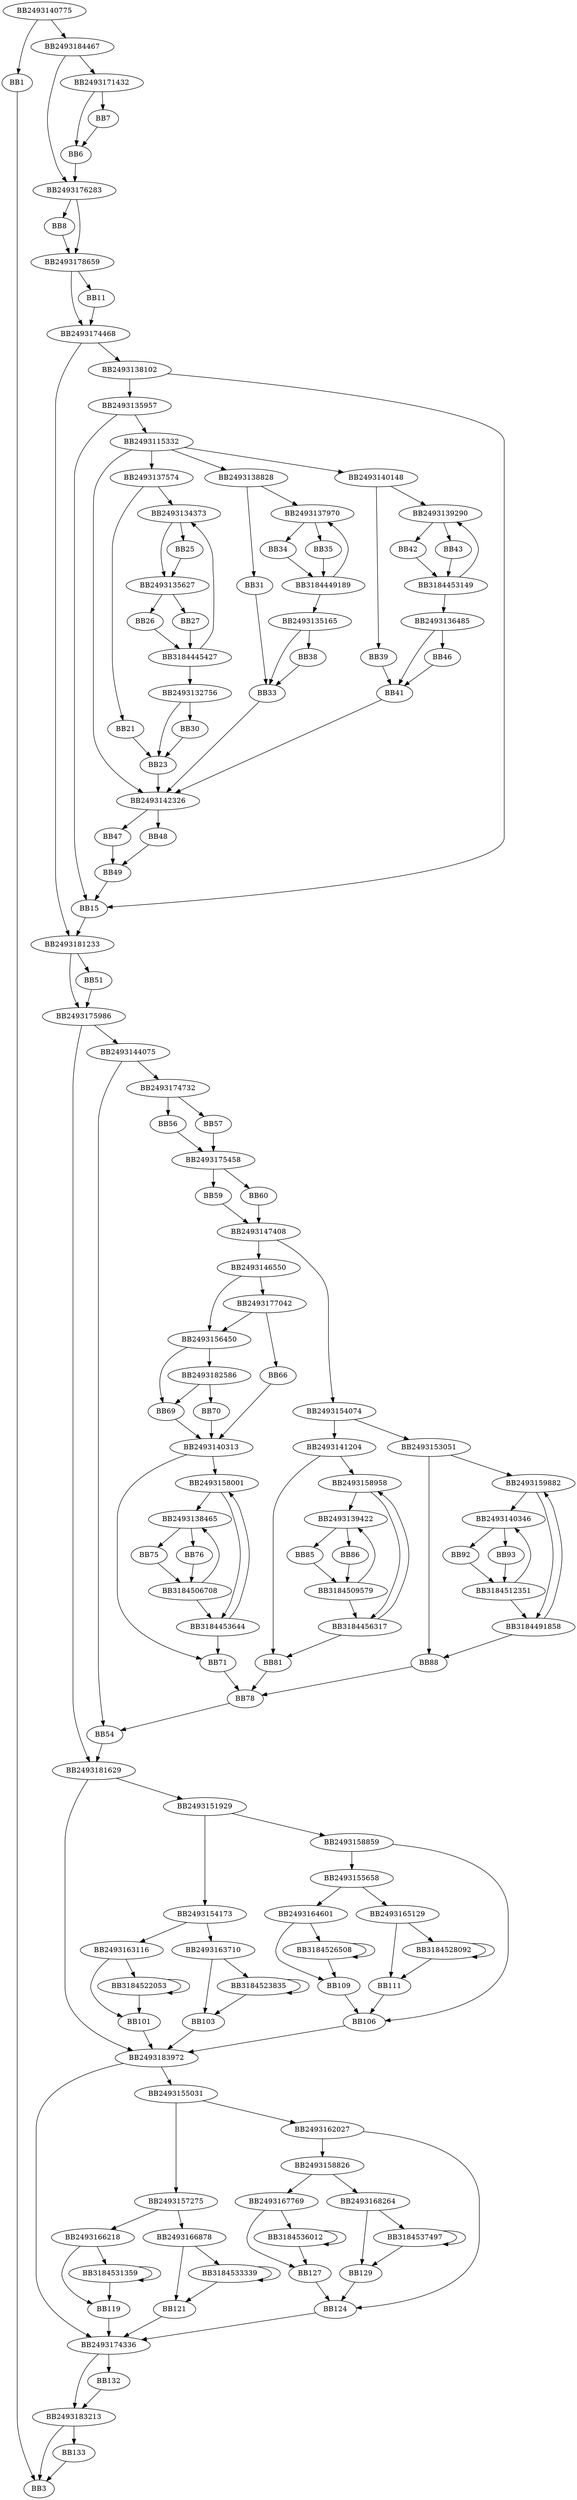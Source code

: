 digraph G{
	BB2493140775->BB1;
	BB2493140775->BB2493184467;
	BB1->BB3;
	BB2493184467->BB2493176283;
	BB2493184467->BB2493171432;
	BB2493171432->BB6;
	BB2493171432->BB7;
	BB7->BB6;
	BB6->BB2493176283;
	BB2493176283->BB8;
	BB2493176283->BB2493178659;
	BB8->BB2493178659;
	BB2493178659->BB2493174468;
	BB2493178659->BB11;
	BB11->BB2493174468;
	BB2493174468->BB2493181233;
	BB2493174468->BB2493138102;
	BB2493138102->BB2493135957;
	BB2493138102->BB15;
	BB2493135957->BB2493115332;
	BB2493135957->BB15;
	BB2493115332->BB2493142326;
	BB2493115332->BB2493137574;
	BB2493115332->BB2493138828;
	BB2493115332->BB2493140148;
	BB2493137574->BB21;
	BB2493137574->BB2493134373;
	BB21->BB23;
	BB2493134373->BB2493135627;
	BB2493134373->BB25;
	BB25->BB2493135627;
	BB2493135627->BB26;
	BB2493135627->BB27;
	BB26->BB3184445427;
	BB27->BB3184445427;
	BB3184445427->BB2493132756;
	BB3184445427->BB2493134373;
	BB2493132756->BB23;
	BB2493132756->BB30;
	BB30->BB23;
	BB23->BB2493142326;
	BB2493138828->BB31;
	BB2493138828->BB2493137970;
	BB31->BB33;
	BB2493137970->BB34;
	BB2493137970->BB35;
	BB34->BB3184449189;
	BB35->BB3184449189;
	BB3184449189->BB2493135165;
	BB3184449189->BB2493137970;
	BB2493135165->BB33;
	BB2493135165->BB38;
	BB38->BB33;
	BB33->BB2493142326;
	BB2493140148->BB39;
	BB2493140148->BB2493139290;
	BB39->BB41;
	BB2493139290->BB42;
	BB2493139290->BB43;
	BB42->BB3184453149;
	BB43->BB3184453149;
	BB3184453149->BB2493136485;
	BB3184453149->BB2493139290;
	BB2493136485->BB41;
	BB2493136485->BB46;
	BB46->BB41;
	BB41->BB2493142326;
	BB2493142326->BB47;
	BB2493142326->BB48;
	BB47->BB49;
	BB48->BB49;
	BB49->BB15;
	BB15->BB2493181233;
	BB2493181233->BB2493175986;
	BB2493181233->BB51;
	BB51->BB2493175986;
	BB2493175986->BB2493181629;
	BB2493175986->BB2493144075;
	BB2493144075->BB54;
	BB2493144075->BB2493174732;
	BB2493174732->BB56;
	BB2493174732->BB57;
	BB57->BB2493175458;
	BB56->BB2493175458;
	BB2493175458->BB59;
	BB2493175458->BB60;
	BB59->BB2493147408;
	BB60->BB2493147408;
	BB2493147408->BB2493146550;
	BB2493147408->BB2493154074;
	BB2493146550->BB2493177042;
	BB2493146550->BB2493156450;
	BB2493177042->BB66;
	BB2493177042->BB2493156450;
	BB66->BB2493140313;
	BB2493156450->BB2493182586;
	BB2493156450->BB69;
	BB2493182586->BB70;
	BB2493182586->BB69;
	BB70->BB2493140313;
	BB69->BB2493140313;
	BB2493140313->BB71;
	BB2493140313->BB2493158001;
	BB2493158001->BB2493138465;
	BB2493158001->BB3184453644;
	BB2493138465->BB75;
	BB2493138465->BB76;
	BB75->BB3184506708;
	BB76->BB3184506708;
	BB3184506708->BB2493138465;
	BB3184506708->BB3184453644;
	BB3184453644->BB71;
	BB3184453644->BB2493158001;
	BB71->BB78;
	BB2493154074->BB2493141204;
	BB2493154074->BB2493153051;
	BB2493141204->BB81;
	BB2493141204->BB2493158958;
	BB2493158958->BB2493139422;
	BB2493158958->BB3184456317;
	BB2493139422->BB85;
	BB2493139422->BB86;
	BB85->BB3184509579;
	BB86->BB3184509579;
	BB3184509579->BB2493139422;
	BB3184509579->BB3184456317;
	BB3184456317->BB81;
	BB3184456317->BB2493158958;
	BB81->BB78;
	BB2493153051->BB88;
	BB2493153051->BB2493159882;
	BB2493159882->BB2493140346;
	BB2493159882->BB3184491858;
	BB2493140346->BB92;
	BB2493140346->BB93;
	BB92->BB3184512351;
	BB93->BB3184512351;
	BB3184512351->BB2493140346;
	BB3184512351->BB3184491858;
	BB3184491858->BB88;
	BB3184491858->BB2493159882;
	BB88->BB78;
	BB78->BB54;
	BB54->BB2493181629;
	BB2493181629->BB2493183972;
	BB2493181629->BB2493151929;
	BB2493151929->BB2493154173;
	BB2493151929->BB2493158859;
	BB2493154173->BB2493163116;
	BB2493154173->BB2493163710;
	BB2493163116->BB101;
	BB2493163116->BB3184522053;
	BB3184522053->BB101;
	BB3184522053->BB3184522053;
	BB101->BB2493183972;
	BB2493163710->BB103;
	BB2493163710->BB3184523835;
	BB3184523835->BB103;
	BB3184523835->BB3184523835;
	BB103->BB2493183972;
	BB2493158859->BB2493155658;
	BB2493158859->BB106;
	BB2493155658->BB2493164601;
	BB2493155658->BB2493165129;
	BB2493164601->BB109;
	BB2493164601->BB3184526508;
	BB3184526508->BB109;
	BB3184526508->BB3184526508;
	BB109->BB106;
	BB2493165129->BB111;
	BB2493165129->BB3184528092;
	BB3184528092->BB111;
	BB3184528092->BB3184528092;
	BB111->BB106;
	BB106->BB2493183972;
	BB2493183972->BB2493174336;
	BB2493183972->BB2493155031;
	BB2493155031->BB2493157275;
	BB2493155031->BB2493162027;
	BB2493157275->BB2493166218;
	BB2493157275->BB2493166878;
	BB2493166218->BB119;
	BB2493166218->BB3184531359;
	BB3184531359->BB119;
	BB3184531359->BB3184531359;
	BB119->BB2493174336;
	BB2493166878->BB121;
	BB2493166878->BB3184533339;
	BB3184533339->BB121;
	BB3184533339->BB3184533339;
	BB121->BB2493174336;
	BB2493162027->BB2493158826;
	BB2493162027->BB124;
	BB2493158826->BB2493167769;
	BB2493158826->BB2493168264;
	BB2493167769->BB127;
	BB2493167769->BB3184536012;
	BB3184536012->BB127;
	BB3184536012->BB3184536012;
	BB127->BB124;
	BB2493168264->BB129;
	BB2493168264->BB3184537497;
	BB3184537497->BB129;
	BB3184537497->BB3184537497;
	BB129->BB124;
	BB124->BB2493174336;
	BB2493174336->BB2493183213;
	BB2493174336->BB132;
	BB132->BB2493183213;
	BB2493183213->BB3;
	BB2493183213->BB133;
	BB133->BB3;
}
